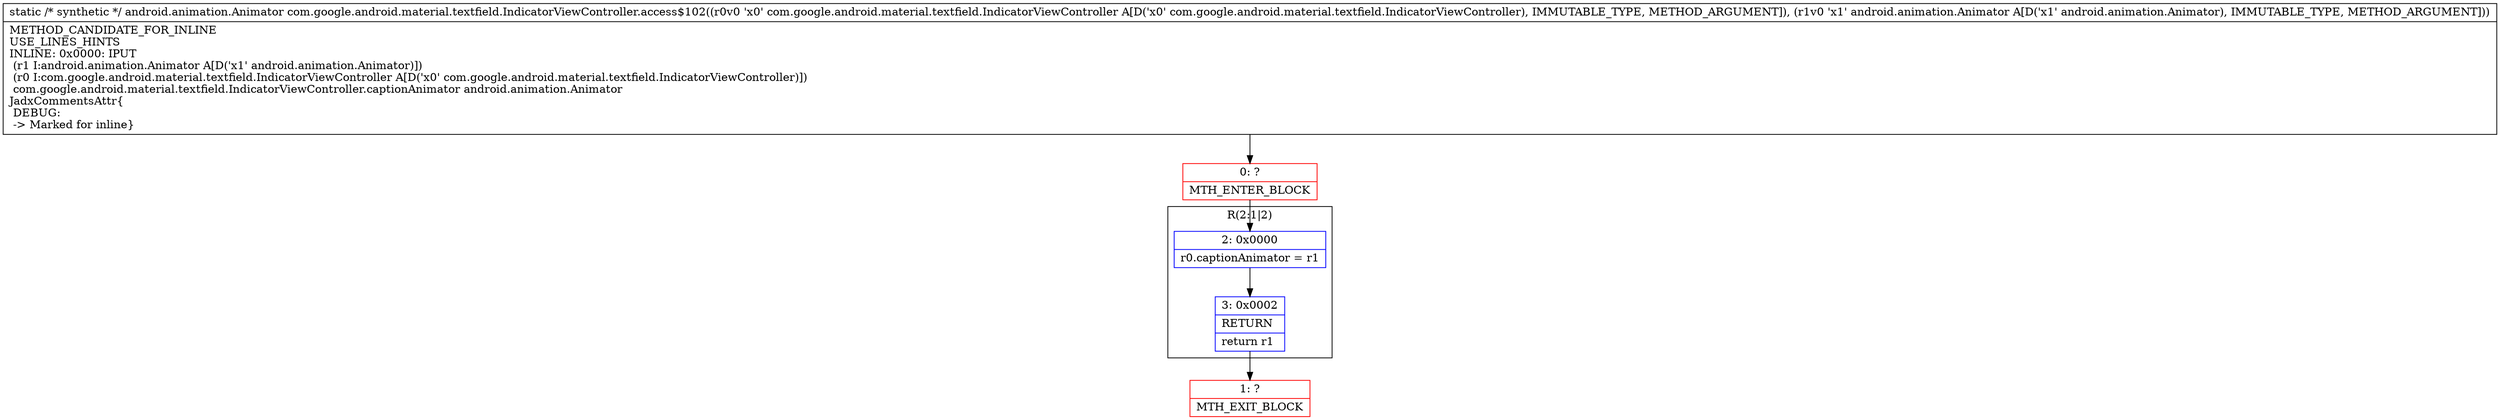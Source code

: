 digraph "CFG forcom.google.android.material.textfield.IndicatorViewController.access$102(Lcom\/google\/android\/material\/textfield\/IndicatorViewController;Landroid\/animation\/Animator;)Landroid\/animation\/Animator;" {
subgraph cluster_Region_1123005896 {
label = "R(2:1|2)";
node [shape=record,color=blue];
Node_2 [shape=record,label="{2\:\ 0x0000|r0.captionAnimator = r1\l}"];
Node_3 [shape=record,label="{3\:\ 0x0002|RETURN\l|return r1\l}"];
}
Node_0 [shape=record,color=red,label="{0\:\ ?|MTH_ENTER_BLOCK\l}"];
Node_1 [shape=record,color=red,label="{1\:\ ?|MTH_EXIT_BLOCK\l}"];
MethodNode[shape=record,label="{static \/* synthetic *\/ android.animation.Animator com.google.android.material.textfield.IndicatorViewController.access$102((r0v0 'x0' com.google.android.material.textfield.IndicatorViewController A[D('x0' com.google.android.material.textfield.IndicatorViewController), IMMUTABLE_TYPE, METHOD_ARGUMENT]), (r1v0 'x1' android.animation.Animator A[D('x1' android.animation.Animator), IMMUTABLE_TYPE, METHOD_ARGUMENT]))  | METHOD_CANDIDATE_FOR_INLINE\lUSE_LINES_HINTS\lINLINE: 0x0000: IPUT  \l  (r1 I:android.animation.Animator A[D('x1' android.animation.Animator)])\l  (r0 I:com.google.android.material.textfield.IndicatorViewController A[D('x0' com.google.android.material.textfield.IndicatorViewController)])\l com.google.android.material.textfield.IndicatorViewController.captionAnimator android.animation.Animator\lJadxCommentsAttr\{\l DEBUG: \l \-\> Marked for inline\}\l}"];
MethodNode -> Node_0;Node_2 -> Node_3;
Node_3 -> Node_1;
Node_0 -> Node_2;
}

